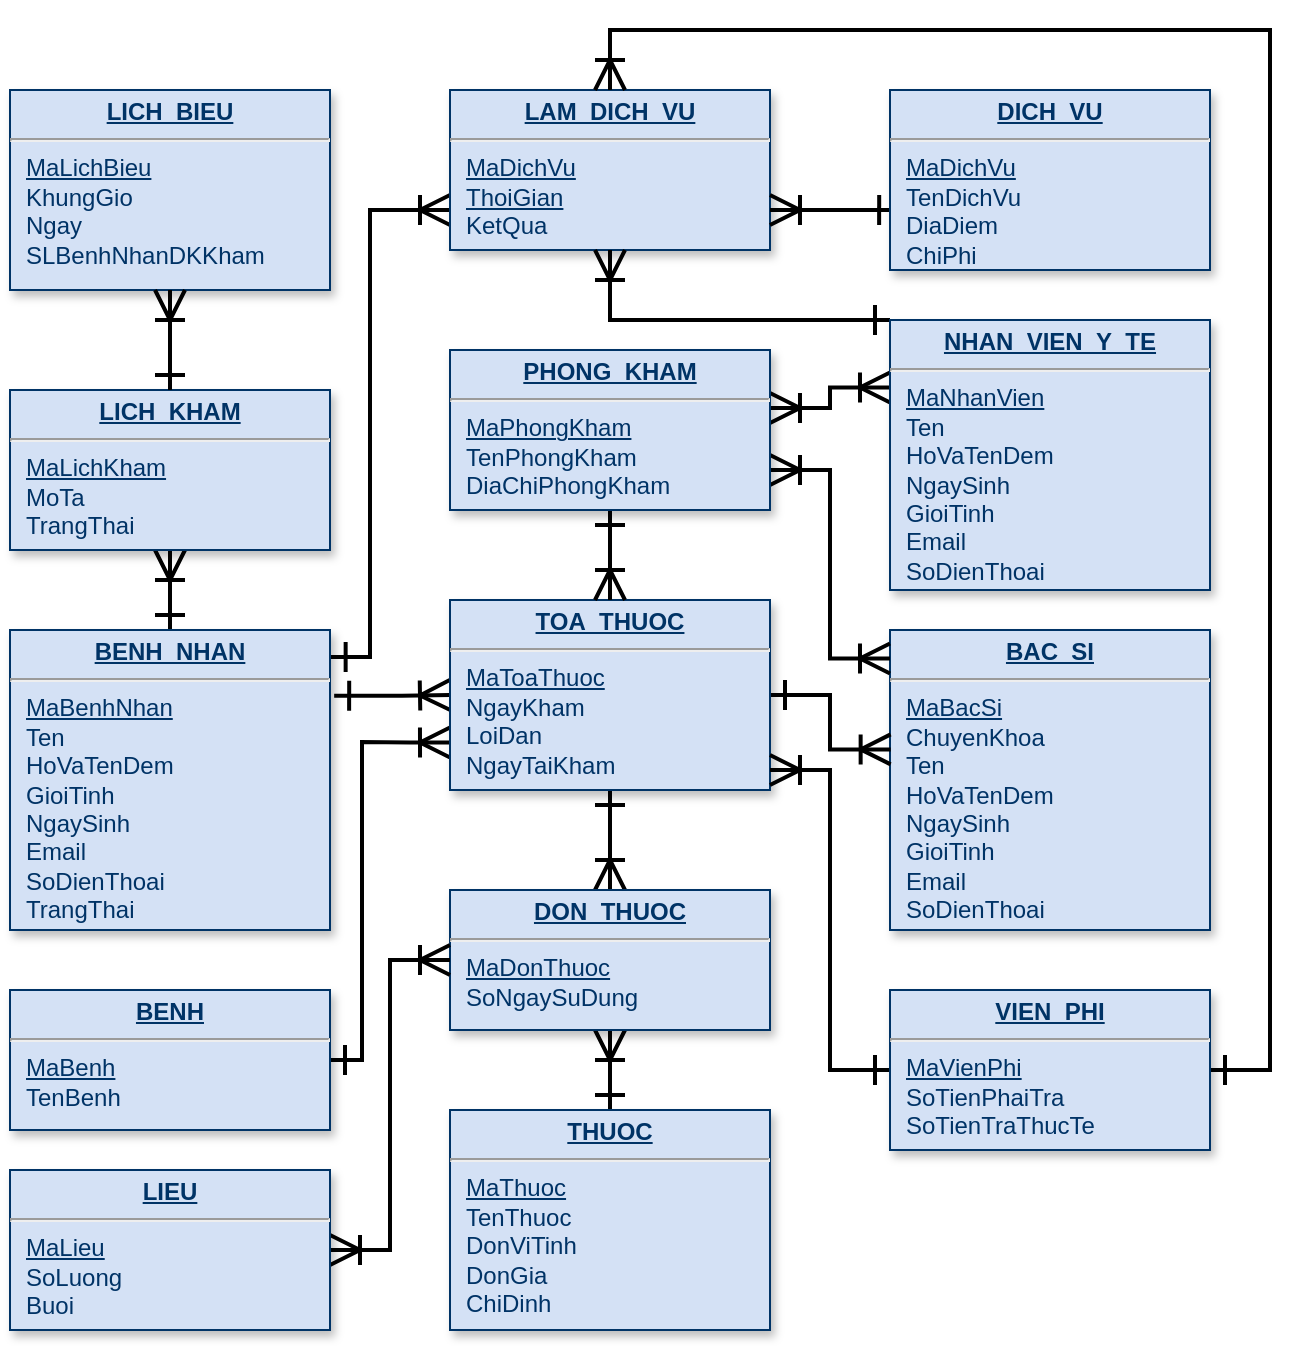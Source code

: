<mxfile version="13.10.2" type="github">
  <diagram name="Page-1" id="efa7a0a1-bf9b-a30e-e6df-94a7791c09e9">
    <mxGraphModel dx="42" dy="1658" grid="1" gridSize="10" guides="1" tooltips="1" connect="1" arrows="1" fold="1" page="1" pageScale="1" pageWidth="826" pageHeight="1169" background="#ffffff" math="0" shadow="0">
      <root>
        <mxCell id="0" />
        <mxCell id="1" parent="0" />
        <mxCell id="B0tJStdaB35ie_Ph1WJy-118" value="&lt;p style=&quot;margin: 0px ; margin-top: 4px ; text-align: center ; text-decoration: underline&quot;&gt;&lt;b&gt;BAC_SI&lt;/b&gt;&lt;/p&gt;&lt;hr&gt;&lt;p style=&quot;margin: 0px ; margin-left: 8px&quot;&gt;&lt;u&gt;MaBacSi&lt;/u&gt;&lt;/p&gt;&lt;p style=&quot;margin: 0px ; margin-left: 8px&quot;&gt;ChuyenKhoa&lt;/p&gt;&lt;p style=&quot;margin: 0px ; margin-left: 8px&quot;&gt;Ten&lt;/p&gt;&lt;p style=&quot;margin: 0px ; margin-left: 8px&quot;&gt;HoVaTenDem&lt;/p&gt;&lt;p style=&quot;margin: 0px ; margin-left: 8px&quot;&gt;NgaySinh&lt;/p&gt;&lt;p style=&quot;margin: 0px ; margin-left: 8px&quot;&gt;GioiTinh&lt;/p&gt;&lt;p style=&quot;margin: 0px ; margin-left: 8px&quot;&gt;Email&lt;/p&gt;&lt;p style=&quot;margin: 0px ; margin-left: 8px&quot;&gt;SoDienThoai&lt;/p&gt;" style="verticalAlign=top;align=left;overflow=fill;fontSize=12;fontFamily=Helvetica;html=1;strokeColor=#003366;shadow=1;fillColor=#D4E1F5;fontColor=#003366" parent="1" vertex="1">
          <mxGeometry x="1364" y="-810" width="160" height="150" as="geometry" />
        </mxCell>
        <mxCell id="B0tJStdaB35ie_Ph1WJy-130" style="edgeStyle=orthogonalEdgeStyle;rounded=0;orthogonalLoop=1;jettySize=auto;html=1;startArrow=ERone;startFill=0;startSize=12;endArrow=ERoneToMany;endFill=0;endSize=12;strokeWidth=2;entryX=0.5;entryY=1;entryDx=0;entryDy=0;exitX=0.5;exitY=0;exitDx=0;exitDy=0;" parent="1" source="B0tJStdaB35ie_Ph1WJy-119" target="B0tJStdaB35ie_Ph1WJy-126" edge="1">
          <mxGeometry relative="1" as="geometry">
            <mxPoint x="984" y="-784" as="sourcePoint" />
            <mxPoint x="944" y="-870" as="targetPoint" />
          </mxGeometry>
        </mxCell>
        <mxCell id="B0tJStdaB35ie_Ph1WJy-172" style="edgeStyle=orthogonalEdgeStyle;rounded=0;orthogonalLoop=1;jettySize=auto;html=1;exitX=1.002;exitY=0.09;exitDx=0;exitDy=0;startArrow=ERone;startFill=0;startSize=12;endArrow=ERoneToMany;endFill=0;endSize=12;strokeWidth=2;entryX=0;entryY=0.75;entryDx=0;entryDy=0;exitPerimeter=0;" parent="1" source="B0tJStdaB35ie_Ph1WJy-119" target="B0tJStdaB35ie_Ph1WJy-136" edge="1">
          <mxGeometry relative="1" as="geometry">
            <mxPoint x="984" y="-1020.0" as="targetPoint" />
            <Array as="points">
              <mxPoint x="1104" y="-797" />
              <mxPoint x="1104" y="-1020" />
            </Array>
          </mxGeometry>
        </mxCell>
        <mxCell id="B0tJStdaB35ie_Ph1WJy-176" style="edgeStyle=orthogonalEdgeStyle;rounded=0;orthogonalLoop=1;jettySize=auto;html=1;entryX=0;entryY=0.5;entryDx=0;entryDy=0;startArrow=ERone;startFill=0;startSize=12;endArrow=ERoneToMany;endFill=0;endSize=12;strokeWidth=2;exitX=1.013;exitY=0.219;exitDx=0;exitDy=0;exitPerimeter=0;" parent="1" source="B0tJStdaB35ie_Ph1WJy-119" target="B0tJStdaB35ie_Ph1WJy-120" edge="1">
          <mxGeometry relative="1" as="geometry">
            <mxPoint x="1084" y="-801" as="sourcePoint" />
            <Array as="points">
              <mxPoint x="1120" y="-777" />
            </Array>
          </mxGeometry>
        </mxCell>
        <mxCell id="B0tJStdaB35ie_Ph1WJy-119" value="&lt;p style=&quot;margin: 0px ; margin-top: 4px ; text-align: center ; text-decoration: underline&quot;&gt;&lt;b&gt;BENH_NHAN&lt;/b&gt;&lt;/p&gt;&lt;hr&gt;&lt;p style=&quot;margin: 0px ; margin-left: 8px&quot;&gt;&lt;u&gt;MaBenhNhan&lt;/u&gt;&lt;/p&gt;&lt;p style=&quot;margin: 0px ; margin-left: 8px&quot;&gt;Ten&lt;/p&gt;&lt;p style=&quot;margin: 0px ; margin-left: 8px&quot;&gt;HoVaTenDem&lt;/p&gt;&lt;p style=&quot;margin: 0px ; margin-left: 8px&quot;&gt;GioiTinh&lt;/p&gt;&lt;p style=&quot;margin: 0px ; margin-left: 8px&quot;&gt;NgaySinh&lt;/p&gt;&lt;p style=&quot;margin: 0px ; margin-left: 8px&quot;&gt;Email&lt;/p&gt;&lt;p style=&quot;margin: 0px ; margin-left: 8px&quot;&gt;SoDienThoai&lt;/p&gt;&lt;p style=&quot;margin: 0px ; margin-left: 8px&quot;&gt;TrangThai&lt;/p&gt;" style="verticalAlign=top;align=left;overflow=fill;fontSize=12;fontFamily=Helvetica;html=1;strokeColor=#003366;shadow=1;fillColor=#D4E1F5;fontColor=#003366" parent="1" vertex="1">
          <mxGeometry x="924" y="-810" width="160" height="150" as="geometry" />
        </mxCell>
        <mxCell id="B0tJStdaB35ie_Ph1WJy-179" style="edgeStyle=orthogonalEdgeStyle;rounded=0;orthogonalLoop=1;jettySize=auto;html=1;exitX=1;exitY=0.5;exitDx=0;exitDy=0;startArrow=ERone;startFill=0;startSize=12;endArrow=ERoneToMany;endFill=0;endSize=12;strokeWidth=2;entryX=0.002;entryY=0.398;entryDx=0;entryDy=0;entryPerimeter=0;" parent="1" source="B0tJStdaB35ie_Ph1WJy-120" target="B0tJStdaB35ie_Ph1WJy-118" edge="1">
          <mxGeometry relative="1" as="geometry">
            <mxPoint x="1363" y="-730" as="targetPoint" />
            <Array as="points">
              <mxPoint x="1334" y="-778" />
              <mxPoint x="1334" y="-750" />
            </Array>
          </mxGeometry>
        </mxCell>
        <mxCell id="B0tJStdaB35ie_Ph1WJy-186" style="edgeStyle=orthogonalEdgeStyle;rounded=0;orthogonalLoop=1;jettySize=auto;html=1;exitX=0;exitY=0.75;exitDx=0;exitDy=0;startArrow=ERoneToMany;startFill=0;startSize=12;endArrow=ERone;endFill=0;endSize=12;strokeWidth=2;entryX=1;entryY=0.5;entryDx=0;entryDy=0;" parent="1" source="B0tJStdaB35ie_Ph1WJy-120" target="B0tJStdaB35ie_Ph1WJy-183" edge="1">
          <mxGeometry relative="1" as="geometry">
            <Array as="points">
              <mxPoint x="1124" y="-754" />
              <mxPoint x="1100" y="-754" />
              <mxPoint x="1100" y="-595" />
            </Array>
          </mxGeometry>
        </mxCell>
        <mxCell id="B0tJStdaB35ie_Ph1WJy-190" style="edgeStyle=orthogonalEdgeStyle;rounded=0;orthogonalLoop=1;jettySize=auto;html=1;exitX=0.5;exitY=1;exitDx=0;exitDy=0;entryX=0.5;entryY=0;entryDx=0;entryDy=0;startArrow=ERone;startFill=0;startSize=12;endArrow=ERoneToMany;endFill=0;endSize=12;strokeWidth=2;" parent="1" source="B0tJStdaB35ie_Ph1WJy-120" target="B0tJStdaB35ie_Ph1WJy-187" edge="1">
          <mxGeometry relative="1" as="geometry" />
        </mxCell>
        <mxCell id="B0tJStdaB35ie_Ph1WJy-120" value="&lt;p style=&quot;margin: 0px ; margin-top: 4px ; text-align: center ; text-decoration: underline&quot;&gt;&lt;b&gt;TOA_THUOC&lt;/b&gt;&lt;/p&gt;&lt;hr&gt;&lt;p style=&quot;margin: 0px ; margin-left: 8px&quot;&gt;&lt;u&gt;MaToaThuoc&lt;/u&gt;&lt;/p&gt;&lt;p style=&quot;margin: 0px ; margin-left: 8px&quot;&gt;NgayKham&lt;/p&gt;&lt;p style=&quot;margin: 0px ; margin-left: 8px&quot;&gt;LoiDan&lt;/p&gt;&lt;p style=&quot;margin: 0px ; margin-left: 8px&quot;&gt;NgayTaiKham&lt;/p&gt;" style="verticalAlign=top;align=left;overflow=fill;fontSize=12;fontFamily=Helvetica;html=1;strokeColor=#003366;shadow=1;fillColor=#D4E1F5;fontColor=#003366" parent="1" vertex="1">
          <mxGeometry x="1144" y="-825" width="160" height="95" as="geometry" />
        </mxCell>
        <mxCell id="B0tJStdaB35ie_Ph1WJy-134" style="edgeStyle=orthogonalEdgeStyle;rounded=0;orthogonalLoop=1;jettySize=auto;html=1;exitX=0.5;exitY=1;exitDx=0;exitDy=0;entryX=0.5;entryY=0;entryDx=0;entryDy=0;startArrow=ERone;startFill=0;startSize=12;endArrow=ERoneToMany;endFill=0;endSize=12;strokeWidth=2;" parent="1" source="B0tJStdaB35ie_Ph1WJy-121" target="B0tJStdaB35ie_Ph1WJy-120" edge="1">
          <mxGeometry relative="1" as="geometry" />
        </mxCell>
        <mxCell id="B0tJStdaB35ie_Ph1WJy-181" style="edgeStyle=orthogonalEdgeStyle;rounded=0;orthogonalLoop=1;jettySize=auto;html=1;exitX=1;exitY=0.75;exitDx=0;exitDy=0;entryX=0;entryY=0.095;entryDx=0;entryDy=0;entryPerimeter=0;startArrow=ERoneToMany;startFill=0;startSize=12;endArrow=ERoneToMany;endFill=0;endSize=12;strokeWidth=2;" parent="1" source="B0tJStdaB35ie_Ph1WJy-121" target="B0tJStdaB35ie_Ph1WJy-118" edge="1">
          <mxGeometry relative="1" as="geometry" />
        </mxCell>
        <mxCell id="B0tJStdaB35ie_Ph1WJy-182" style="edgeStyle=orthogonalEdgeStyle;rounded=0;orthogonalLoop=1;jettySize=auto;html=1;exitX=1;exitY=0.363;exitDx=0;exitDy=0;startArrow=ERoneToMany;startFill=0;startSize=12;endArrow=ERoneToMany;endFill=0;endSize=12;strokeWidth=2;exitPerimeter=0;entryX=0;entryY=0.25;entryDx=0;entryDy=0;" parent="1" source="B0tJStdaB35ie_Ph1WJy-121" target="B0tJStdaB35ie_Ph1WJy-173" edge="1">
          <mxGeometry relative="1" as="geometry">
            <mxPoint x="1364" y="-925" as="targetPoint" />
          </mxGeometry>
        </mxCell>
        <mxCell id="B0tJStdaB35ie_Ph1WJy-121" value="&lt;p style=&quot;margin: 0px ; margin-top: 4px ; text-align: center ; text-decoration: underline&quot;&gt;&lt;b&gt;PHONG_KHAM&lt;/b&gt;&lt;/p&gt;&lt;hr&gt;&lt;p style=&quot;margin: 0px ; margin-left: 8px&quot;&gt;&lt;u&gt;MaPhongKham&lt;/u&gt;&lt;/p&gt;&lt;p style=&quot;margin: 0px ; margin-left: 8px&quot;&gt;TenPhongKham&lt;/p&gt;&lt;p style=&quot;margin: 0px ; margin-left: 8px&quot;&gt;DiaChiPhongKham&lt;/p&gt;" style="verticalAlign=top;align=left;overflow=fill;fontSize=12;fontFamily=Helvetica;html=1;strokeColor=#003366;shadow=1;fillColor=#D4E1F5;fontColor=#003366" parent="1" vertex="1">
          <mxGeometry x="1144" y="-950" width="160" height="80" as="geometry" />
        </mxCell>
        <mxCell id="B0tJStdaB35ie_Ph1WJy-126" value="&lt;p style=&quot;margin: 0px ; margin-top: 4px ; text-align: center ; text-decoration: underline&quot;&gt;&lt;b&gt;LICH_KHAM&lt;/b&gt;&lt;/p&gt;&lt;hr&gt;&lt;p style=&quot;margin: 0px ; margin-left: 8px&quot;&gt;&lt;u&gt;MaLichKham&lt;/u&gt;&lt;/p&gt;&lt;p style=&quot;margin: 0px ; margin-left: 8px&quot;&gt;MoTa&lt;/p&gt;&lt;p style=&quot;margin: 0px ; margin-left: 8px&quot;&gt;TrangThai&lt;/p&gt;" style="verticalAlign=top;align=left;overflow=fill;fontSize=12;fontFamily=Helvetica;html=1;strokeColor=#003366;shadow=1;fillColor=#D4E1F5;fontColor=#003366" parent="1" vertex="1">
          <mxGeometry x="924" y="-930" width="160" height="80" as="geometry" />
        </mxCell>
        <mxCell id="B0tJStdaB35ie_Ph1WJy-136" value="&lt;p style=&quot;margin: 0px ; margin-top: 4px ; text-align: center ; text-decoration: underline&quot;&gt;&lt;b&gt;LAM_DICH_VU&lt;/b&gt;&lt;/p&gt;&lt;hr&gt;&lt;p style=&quot;margin: 0px ; margin-left: 8px&quot;&gt;&lt;u&gt;MaDichVu&lt;/u&gt;&lt;/p&gt;&lt;p style=&quot;margin: 0px ; margin-left: 8px&quot;&gt;&lt;u&gt;ThoiGian&lt;/u&gt;&lt;/p&gt;&lt;p style=&quot;margin: 0px ; margin-left: 8px&quot;&gt;KetQua&lt;/p&gt;&lt;p style=&quot;margin: 0px ; margin-left: 8px&quot;&gt;&lt;br&gt;&lt;/p&gt;" style="verticalAlign=top;align=left;overflow=fill;fontSize=12;fontFamily=Helvetica;html=1;strokeColor=#003366;shadow=1;fillColor=#D4E1F5;fontColor=#003366" parent="1" vertex="1">
          <mxGeometry x="1144" y="-1080" width="160" height="80" as="geometry" />
        </mxCell>
        <mxCell id="B0tJStdaB35ie_Ph1WJy-138" style="edgeStyle=orthogonalEdgeStyle;rounded=0;orthogonalLoop=1;jettySize=auto;html=1;exitX=0.013;exitY=0.667;exitDx=0;exitDy=0;entryX=1;entryY=0.75;entryDx=0;entryDy=0;startArrow=ERone;startFill=0;startSize=12;endArrow=ERoneToMany;endFill=0;endSize=12;strokeWidth=2;exitPerimeter=0;" parent="1" source="B0tJStdaB35ie_Ph1WJy-137" target="B0tJStdaB35ie_Ph1WJy-136" edge="1">
          <mxGeometry relative="1" as="geometry" />
        </mxCell>
        <mxCell id="B0tJStdaB35ie_Ph1WJy-137" value="&lt;p style=&quot;margin: 0px ; margin-top: 4px ; text-align: center ; text-decoration: underline&quot;&gt;&lt;b&gt;DICH_VU&lt;/b&gt;&lt;/p&gt;&lt;hr&gt;&lt;p style=&quot;margin: 0px ; margin-left: 8px&quot;&gt;&lt;u&gt;MaDichVu&lt;/u&gt;&lt;/p&gt;&lt;p style=&quot;margin: 0px ; margin-left: 8px&quot;&gt;TenDichVu&lt;/p&gt;&lt;p style=&quot;margin: 0px ; margin-left: 8px&quot;&gt;DiaDiem&lt;/p&gt;&lt;p style=&quot;margin: 0px ; margin-left: 8px&quot;&gt;ChiPhi&lt;/p&gt;" style="verticalAlign=top;align=left;overflow=fill;fontSize=12;fontFamily=Helvetica;html=1;strokeColor=#003366;shadow=1;fillColor=#D4E1F5;fontColor=#003366" parent="1" vertex="1">
          <mxGeometry x="1364" y="-1080" width="160" height="90" as="geometry" />
        </mxCell>
        <mxCell id="SEWqbt-h9Y4v46-YcDt0-1" style="edgeStyle=orthogonalEdgeStyle;rounded=0;orthogonalLoop=1;jettySize=auto;html=1;exitX=0;exitY=0;exitDx=0;exitDy=0;entryX=0.5;entryY=1;entryDx=0;entryDy=0;strokeWidth=2;endArrow=ERoneToMany;endFill=0;endSize=12;startSize=12;startArrow=ERone;startFill=0;" edge="1" parent="1" source="B0tJStdaB35ie_Ph1WJy-173" target="B0tJStdaB35ie_Ph1WJy-136">
          <mxGeometry relative="1" as="geometry">
            <Array as="points">
              <mxPoint x="1224" y="-965" />
            </Array>
          </mxGeometry>
        </mxCell>
        <mxCell id="B0tJStdaB35ie_Ph1WJy-173" value="&lt;p style=&quot;margin: 0px ; margin-top: 4px ; text-align: center ; text-decoration: underline&quot;&gt;&lt;b&gt;NHAN_VIEN_Y_TE&lt;/b&gt;&lt;/p&gt;&lt;hr&gt;&lt;p style=&quot;margin: 0px ; margin-left: 8px&quot;&gt;&lt;u&gt;MaNhanVien&lt;/u&gt;&lt;/p&gt;&lt;p style=&quot;margin: 0px ; margin-left: 8px&quot;&gt;Ten&lt;/p&gt;&lt;p style=&quot;margin: 0px ; margin-left: 8px&quot;&gt;HoVaTenDem&lt;/p&gt;&lt;p style=&quot;margin: 0px 0px 0px 8px&quot;&gt;NgaySinh&lt;/p&gt;&lt;p style=&quot;margin: 0px 0px 0px 8px&quot;&gt;GioiTinh&lt;/p&gt;&lt;p style=&quot;margin: 0px 0px 0px 8px&quot;&gt;Email&lt;/p&gt;&lt;p style=&quot;margin: 0px 0px 0px 8px&quot;&gt;SoDienThoai&lt;/p&gt;" style="verticalAlign=top;align=left;overflow=fill;fontSize=12;fontFamily=Helvetica;html=1;strokeColor=#003366;shadow=1;fillColor=#D4E1F5;fontColor=#003366" parent="1" vertex="1">
          <mxGeometry x="1364" y="-965" width="160" height="135" as="geometry" />
        </mxCell>
        <mxCell id="B0tJStdaB35ie_Ph1WJy-183" value="&lt;p style=&quot;margin: 0px ; margin-top: 4px ; text-align: center ; text-decoration: underline&quot;&gt;&lt;b&gt;BENH&lt;/b&gt;&lt;/p&gt;&lt;hr&gt;&lt;p style=&quot;margin: 0px ; margin-left: 8px&quot;&gt;&lt;u&gt;MaBenh&lt;/u&gt;&lt;/p&gt;&lt;p style=&quot;margin: 0px ; margin-left: 8px&quot;&gt;TenBenh&lt;/p&gt;&lt;p style=&quot;margin: 0px ; margin-left: 8px&quot;&gt;&lt;br&gt;&lt;/p&gt;" style="verticalAlign=top;align=left;overflow=fill;fontSize=12;fontFamily=Helvetica;html=1;strokeColor=#003366;shadow=1;fillColor=#D4E1F5;fontColor=#003366" parent="1" vertex="1">
          <mxGeometry x="924" y="-630" width="160" height="70" as="geometry" />
        </mxCell>
        <mxCell id="B0tJStdaB35ie_Ph1WJy-193" style="edgeStyle=orthogonalEdgeStyle;rounded=0;orthogonalLoop=1;jettySize=auto;html=1;exitX=0.5;exitY=1;exitDx=0;exitDy=0;entryX=0.5;entryY=0;entryDx=0;entryDy=0;startArrow=ERoneToMany;startFill=0;startSize=12;endArrow=ERone;endFill=0;endSize=12;strokeWidth=2;" parent="1" source="B0tJStdaB35ie_Ph1WJy-187" target="B0tJStdaB35ie_Ph1WJy-191" edge="1">
          <mxGeometry relative="1" as="geometry" />
        </mxCell>
        <mxCell id="B0tJStdaB35ie_Ph1WJy-187" value="&lt;p style=&quot;margin: 0px ; margin-top: 4px ; text-align: center ; text-decoration: underline&quot;&gt;&lt;b&gt;DON_THUOC&lt;/b&gt;&lt;/p&gt;&lt;hr&gt;&lt;p style=&quot;margin: 0px ; margin-left: 8px&quot;&gt;&lt;u&gt;MaDonThuoc&lt;/u&gt;&lt;/p&gt;&lt;p style=&quot;margin: 0px ; margin-left: 8px&quot;&gt;SoNgaySuDung&lt;/p&gt;" style="verticalAlign=top;align=left;overflow=fill;fontSize=12;fontFamily=Helvetica;html=1;strokeColor=#003366;shadow=1;fillColor=#D4E1F5;fontColor=#003366" parent="1" vertex="1">
          <mxGeometry x="1144" y="-680" width="160" height="70" as="geometry" />
        </mxCell>
        <mxCell id="B0tJStdaB35ie_Ph1WJy-191" value="&lt;p style=&quot;margin: 0px ; margin-top: 4px ; text-align: center ; text-decoration: underline&quot;&gt;&lt;b&gt;THUOC&lt;/b&gt;&lt;/p&gt;&lt;hr&gt;&lt;p style=&quot;margin: 0px ; margin-left: 8px&quot;&gt;&lt;u&gt;MaThuoc&lt;/u&gt;&lt;/p&gt;&lt;p style=&quot;margin: 0px ; margin-left: 8px&quot;&gt;TenThuoc&lt;/p&gt;&lt;p style=&quot;margin: 0px ; margin-left: 8px&quot;&gt;DonViTinh&lt;/p&gt;&lt;p style=&quot;margin: 0px ; margin-left: 8px&quot;&gt;DonGia&lt;/p&gt;&lt;p style=&quot;margin: 0px ; margin-left: 8px&quot;&gt;ChiDinh&lt;/p&gt;&lt;p style=&quot;margin: 0px ; margin-left: 8px&quot;&gt;&lt;br&gt;&lt;/p&gt;" style="verticalAlign=top;align=left;overflow=fill;fontSize=12;fontFamily=Helvetica;html=1;strokeColor=#003366;shadow=1;fillColor=#D4E1F5;fontColor=#003366" parent="1" vertex="1">
          <mxGeometry x="1144" y="-570" width="160" height="110" as="geometry" />
        </mxCell>
        <mxCell id="B0tJStdaB35ie_Ph1WJy-195" style="edgeStyle=orthogonalEdgeStyle;rounded=0;orthogonalLoop=1;jettySize=auto;html=1;exitX=1;exitY=0.5;exitDx=0;exitDy=0;entryX=0;entryY=0.5;entryDx=0;entryDy=0;startArrow=ERoneToMany;startFill=0;startSize=12;endArrow=ERoneToMany;endFill=0;endSize=12;strokeWidth=2;" parent="1" source="B0tJStdaB35ie_Ph1WJy-194" target="B0tJStdaB35ie_Ph1WJy-187" edge="1">
          <mxGeometry relative="1" as="geometry" />
        </mxCell>
        <mxCell id="B0tJStdaB35ie_Ph1WJy-194" value="&lt;p style=&quot;margin: 0px ; margin-top: 4px ; text-align: center ; text-decoration: underline&quot;&gt;&lt;b&gt;LIEU&lt;/b&gt;&lt;/p&gt;&lt;hr&gt;&lt;p style=&quot;margin: 0px ; margin-left: 8px&quot;&gt;&lt;u&gt;MaLieu&lt;/u&gt;&lt;/p&gt;&lt;p style=&quot;margin: 0px ; margin-left: 8px&quot;&gt;SoLuong&lt;/p&gt;&lt;p style=&quot;margin: 0px ; margin-left: 8px&quot;&gt;Buoi&lt;/p&gt;" style="verticalAlign=top;align=left;overflow=fill;fontSize=12;fontFamily=Helvetica;html=1;strokeColor=#003366;shadow=1;fillColor=#D4E1F5;fontColor=#003366" parent="1" vertex="1">
          <mxGeometry x="924" y="-540" width="160" height="80" as="geometry" />
        </mxCell>
        <mxCell id="B0tJStdaB35ie_Ph1WJy-200" style="edgeStyle=orthogonalEdgeStyle;rounded=0;orthogonalLoop=1;jettySize=auto;html=1;exitX=0;exitY=0.5;exitDx=0;exitDy=0;entryX=1;entryY=0.895;entryDx=0;entryDy=0;entryPerimeter=0;startArrow=ERone;startFill=0;startSize=12;endArrow=ERoneToMany;endFill=0;endSize=12;strokeWidth=2;" parent="1" source="B0tJStdaB35ie_Ph1WJy-199" target="B0tJStdaB35ie_Ph1WJy-120" edge="1">
          <mxGeometry relative="1" as="geometry" />
        </mxCell>
        <mxCell id="B0tJStdaB35ie_Ph1WJy-203" style="edgeStyle=orthogonalEdgeStyle;rounded=0;orthogonalLoop=1;jettySize=auto;html=1;exitX=1;exitY=0.5;exitDx=0;exitDy=0;entryX=0.5;entryY=0;entryDx=0;entryDy=0;startArrow=ERone;startFill=0;startSize=12;endArrow=ERoneToMany;endFill=0;endSize=12;strokeWidth=2;" parent="1" source="B0tJStdaB35ie_Ph1WJy-199" target="B0tJStdaB35ie_Ph1WJy-136" edge="1">
          <mxGeometry relative="1" as="geometry" />
        </mxCell>
        <mxCell id="B0tJStdaB35ie_Ph1WJy-199" value="&lt;p style=&quot;margin: 0px ; margin-top: 4px ; text-align: center ; text-decoration: underline&quot;&gt;&lt;b&gt;VIEN_PHI&lt;/b&gt;&lt;/p&gt;&lt;hr&gt;&lt;p style=&quot;margin: 0px ; margin-left: 8px&quot;&gt;&lt;u&gt;MaVienPhi&lt;/u&gt;&lt;/p&gt;&lt;p style=&quot;margin: 0px ; margin-left: 8px&quot;&gt;SoTienPhaiTra&lt;/p&gt;&lt;p style=&quot;margin: 0px ; margin-left: 8px&quot;&gt;SoTienTraThucTe&lt;/p&gt;" style="verticalAlign=top;align=left;overflow=fill;fontSize=12;fontFamily=Helvetica;html=1;strokeColor=#003366;shadow=1;fillColor=#D4E1F5;fontColor=#003366" parent="1" vertex="1">
          <mxGeometry x="1364" y="-630" width="160" height="80" as="geometry" />
        </mxCell>
        <mxCell id="5lNmmFZzOXEQ4RBPfCnp-1" value="&lt;p style=&quot;margin: 0px ; margin-top: 4px ; text-align: center ; text-decoration: underline&quot;&gt;&lt;b&gt;LICH_BIEU&lt;/b&gt;&lt;/p&gt;&lt;hr&gt;&lt;p style=&quot;margin: 0px ; margin-left: 8px&quot;&gt;&lt;u&gt;MaLichBieu&lt;/u&gt;&lt;/p&gt;&lt;p style=&quot;margin: 0px ; margin-left: 8px&quot;&gt;KhungGio&lt;/p&gt;&lt;p style=&quot;margin: 0px ; margin-left: 8px&quot;&gt;Ngay&lt;/p&gt;&lt;p style=&quot;margin: 0px ; margin-left: 8px&quot;&gt;SLBenhNhanDKKham&lt;/p&gt;" style="verticalAlign=top;align=left;overflow=fill;fontSize=12;fontFamily=Helvetica;html=1;strokeColor=#003366;shadow=1;fillColor=#D4E1F5;fontColor=#003366" parent="1" vertex="1">
          <mxGeometry x="924" y="-1080" width="160" height="100" as="geometry" />
        </mxCell>
        <mxCell id="5lNmmFZzOXEQ4RBPfCnp-2" style="edgeStyle=orthogonalEdgeStyle;rounded=0;orthogonalLoop=1;jettySize=auto;html=1;startArrow=ERone;startFill=0;startSize=12;endArrow=ERoneToMany;endFill=0;endSize=12;strokeWidth=2;entryX=0.5;entryY=1;entryDx=0;entryDy=0;exitX=0.5;exitY=0;exitDx=0;exitDy=0;" parent="1" source="B0tJStdaB35ie_Ph1WJy-126" target="5lNmmFZzOXEQ4RBPfCnp-1" edge="1">
          <mxGeometry relative="1" as="geometry">
            <mxPoint x="990" y="-940" as="sourcePoint" />
            <mxPoint x="990" y="-980" as="targetPoint" />
            <Array as="points">
              <mxPoint x="1004" y="-950" />
              <mxPoint x="1004" y="-950" />
            </Array>
          </mxGeometry>
        </mxCell>
      </root>
    </mxGraphModel>
  </diagram>
</mxfile>
